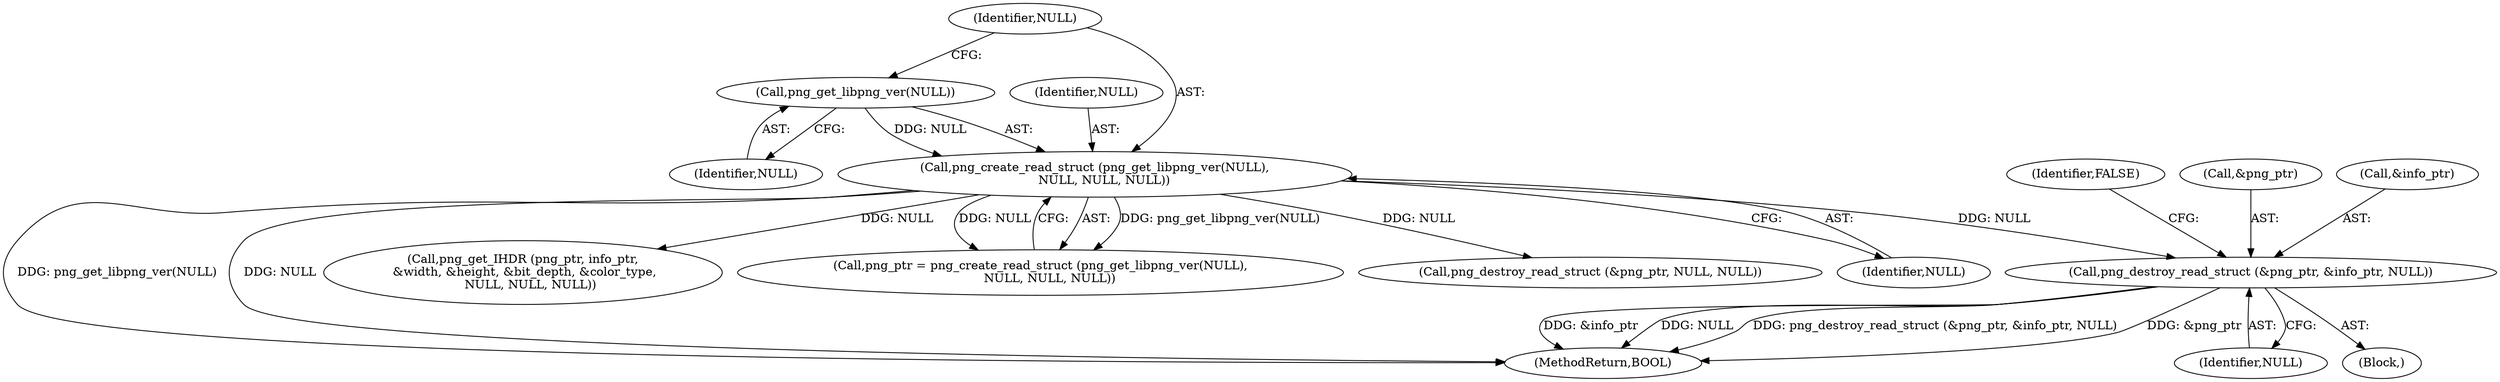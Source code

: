 digraph "0_Android_9d4853418ab2f754c2b63e091c29c5529b8b86ca_157@API" {
"1000231" [label="(Call,png_destroy_read_struct (&png_ptr, &info_ptr, NULL))"];
"1000200" [label="(Call,png_create_read_struct (png_get_libpng_ver(NULL),\n     NULL, NULL, NULL))"];
"1000201" [label="(Call,png_get_libpng_ver(NULL))"];
"1000201" [label="(Call,png_get_libpng_ver(NULL))"];
"1000203" [label="(Identifier,NULL)"];
"1000234" [label="(Call,&info_ptr)"];
"1000200" [label="(Call,png_create_read_struct (png_get_libpng_ver(NULL),\n     NULL, NULL, NULL))"];
"1000202" [label="(Identifier,NULL)"];
"1000205" [label="(Identifier,NULL)"];
"1000782" [label="(MethodReturn,BOOL)"];
"1000248" [label="(Call,png_get_IHDR (png_ptr, info_ptr,\n &width, &height, &bit_depth, &color_type,\n    NULL, NULL, NULL))"];
"1000236" [label="(Identifier,NULL)"];
"1000238" [label="(Identifier,FALSE)"];
"1000231" [label="(Call,png_destroy_read_struct (&png_ptr, &info_ptr, NULL))"];
"1000198" [label="(Call,png_ptr = png_create_read_struct (png_get_libpng_ver(NULL),\n     NULL, NULL, NULL))"];
"1000204" [label="(Identifier,NULL)"];
"1000219" [label="(Call,png_destroy_read_struct (&png_ptr, NULL, NULL))"];
"1000230" [label="(Block,)"];
"1000232" [label="(Call,&png_ptr)"];
"1000231" -> "1000230"  [label="AST: "];
"1000231" -> "1000236"  [label="CFG: "];
"1000232" -> "1000231"  [label="AST: "];
"1000234" -> "1000231"  [label="AST: "];
"1000236" -> "1000231"  [label="AST: "];
"1000238" -> "1000231"  [label="CFG: "];
"1000231" -> "1000782"  [label="DDG: NULL"];
"1000231" -> "1000782"  [label="DDG: png_destroy_read_struct (&png_ptr, &info_ptr, NULL)"];
"1000231" -> "1000782"  [label="DDG: &png_ptr"];
"1000231" -> "1000782"  [label="DDG: &info_ptr"];
"1000200" -> "1000231"  [label="DDG: NULL"];
"1000200" -> "1000198"  [label="AST: "];
"1000200" -> "1000205"  [label="CFG: "];
"1000201" -> "1000200"  [label="AST: "];
"1000203" -> "1000200"  [label="AST: "];
"1000204" -> "1000200"  [label="AST: "];
"1000205" -> "1000200"  [label="AST: "];
"1000198" -> "1000200"  [label="CFG: "];
"1000200" -> "1000782"  [label="DDG: png_get_libpng_ver(NULL)"];
"1000200" -> "1000782"  [label="DDG: NULL"];
"1000200" -> "1000198"  [label="DDG: png_get_libpng_ver(NULL)"];
"1000200" -> "1000198"  [label="DDG: NULL"];
"1000201" -> "1000200"  [label="DDG: NULL"];
"1000200" -> "1000219"  [label="DDG: NULL"];
"1000200" -> "1000248"  [label="DDG: NULL"];
"1000201" -> "1000202"  [label="CFG: "];
"1000202" -> "1000201"  [label="AST: "];
"1000203" -> "1000201"  [label="CFG: "];
}

